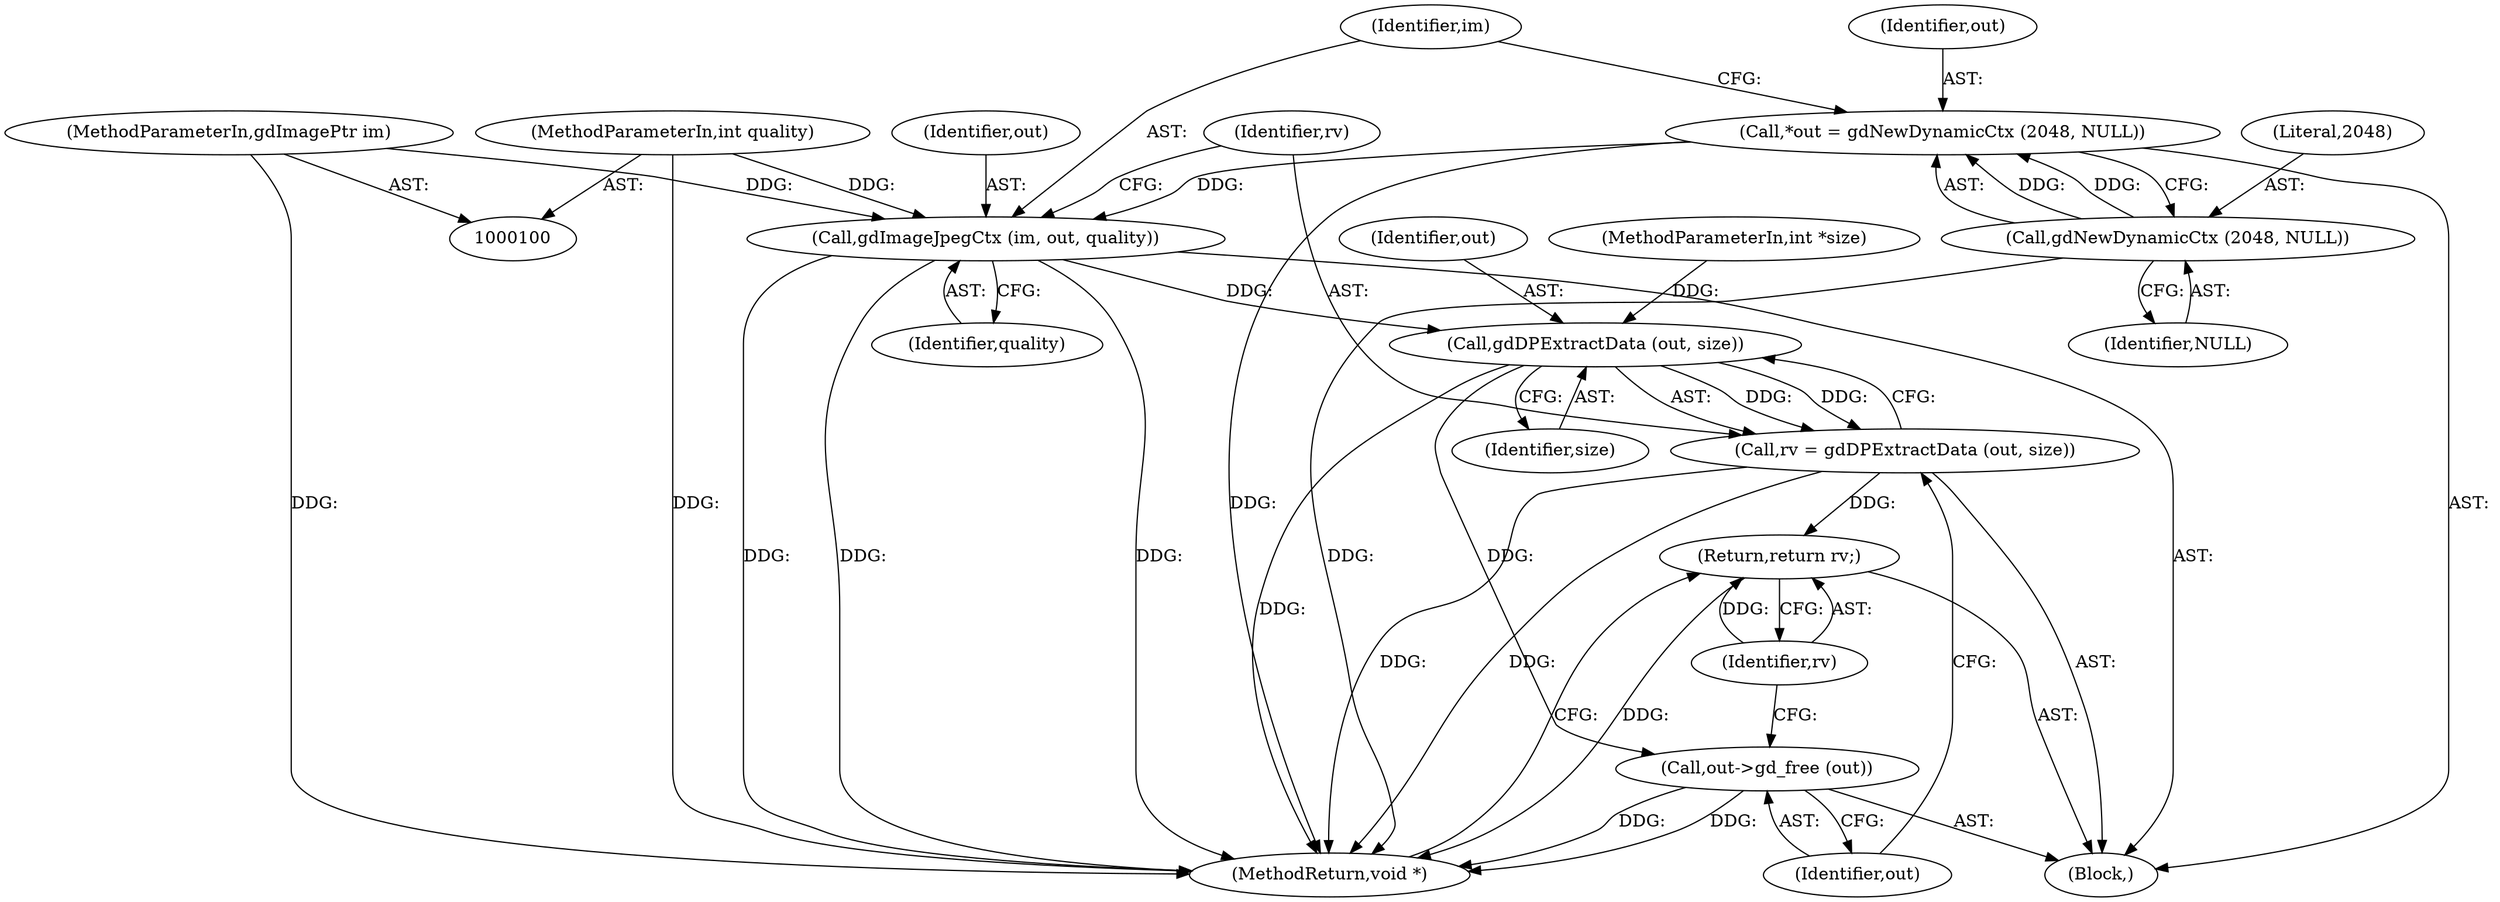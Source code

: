 digraph "1_php-src_089f7c0bc28d399b0420aa6ef058e4c1c120b2ae_2@pointer" {
"1000112" [label="(Call,gdImageJpegCtx (im, out, quality))"];
"1000101" [label="(MethodParameterIn,gdImagePtr im)"];
"1000107" [label="(Call,*out = gdNewDynamicCtx (2048, NULL))"];
"1000109" [label="(Call,gdNewDynamicCtx (2048, NULL))"];
"1000103" [label="(MethodParameterIn,int quality)"];
"1000118" [label="(Call,gdDPExtractData (out, size))"];
"1000116" [label="(Call,rv = gdDPExtractData (out, size))"];
"1000123" [label="(Return,return rv;)"];
"1000121" [label="(Call,out->gd_free (out))"];
"1000118" [label="(Call,gdDPExtractData (out, size))"];
"1000111" [label="(Identifier,NULL)"];
"1000113" [label="(Identifier,im)"];
"1000119" [label="(Identifier,out)"];
"1000114" [label="(Identifier,out)"];
"1000120" [label="(Identifier,size)"];
"1000125" [label="(MethodReturn,void *)"];
"1000103" [label="(MethodParameterIn,int quality)"];
"1000108" [label="(Identifier,out)"];
"1000122" [label="(Identifier,out)"];
"1000115" [label="(Identifier,quality)"];
"1000104" [label="(Block,)"];
"1000102" [label="(MethodParameterIn,int *size)"];
"1000117" [label="(Identifier,rv)"];
"1000110" [label="(Literal,2048)"];
"1000123" [label="(Return,return rv;)"];
"1000124" [label="(Identifier,rv)"];
"1000116" [label="(Call,rv = gdDPExtractData (out, size))"];
"1000107" [label="(Call,*out = gdNewDynamicCtx (2048, NULL))"];
"1000109" [label="(Call,gdNewDynamicCtx (2048, NULL))"];
"1000112" [label="(Call,gdImageJpegCtx (im, out, quality))"];
"1000121" [label="(Call,out->gd_free (out))"];
"1000101" [label="(MethodParameterIn,gdImagePtr im)"];
"1000112" -> "1000104"  [label="AST: "];
"1000112" -> "1000115"  [label="CFG: "];
"1000113" -> "1000112"  [label="AST: "];
"1000114" -> "1000112"  [label="AST: "];
"1000115" -> "1000112"  [label="AST: "];
"1000117" -> "1000112"  [label="CFG: "];
"1000112" -> "1000125"  [label="DDG: "];
"1000112" -> "1000125"  [label="DDG: "];
"1000112" -> "1000125"  [label="DDG: "];
"1000101" -> "1000112"  [label="DDG: "];
"1000107" -> "1000112"  [label="DDG: "];
"1000103" -> "1000112"  [label="DDG: "];
"1000112" -> "1000118"  [label="DDG: "];
"1000101" -> "1000100"  [label="AST: "];
"1000101" -> "1000125"  [label="DDG: "];
"1000107" -> "1000104"  [label="AST: "];
"1000107" -> "1000109"  [label="CFG: "];
"1000108" -> "1000107"  [label="AST: "];
"1000109" -> "1000107"  [label="AST: "];
"1000113" -> "1000107"  [label="CFG: "];
"1000107" -> "1000125"  [label="DDG: "];
"1000109" -> "1000107"  [label="DDG: "];
"1000109" -> "1000107"  [label="DDG: "];
"1000109" -> "1000111"  [label="CFG: "];
"1000110" -> "1000109"  [label="AST: "];
"1000111" -> "1000109"  [label="AST: "];
"1000109" -> "1000125"  [label="DDG: "];
"1000103" -> "1000100"  [label="AST: "];
"1000103" -> "1000125"  [label="DDG: "];
"1000118" -> "1000116"  [label="AST: "];
"1000118" -> "1000120"  [label="CFG: "];
"1000119" -> "1000118"  [label="AST: "];
"1000120" -> "1000118"  [label="AST: "];
"1000116" -> "1000118"  [label="CFG: "];
"1000118" -> "1000125"  [label="DDG: "];
"1000118" -> "1000116"  [label="DDG: "];
"1000118" -> "1000116"  [label="DDG: "];
"1000102" -> "1000118"  [label="DDG: "];
"1000118" -> "1000121"  [label="DDG: "];
"1000116" -> "1000104"  [label="AST: "];
"1000117" -> "1000116"  [label="AST: "];
"1000122" -> "1000116"  [label="CFG: "];
"1000116" -> "1000125"  [label="DDG: "];
"1000116" -> "1000125"  [label="DDG: "];
"1000116" -> "1000123"  [label="DDG: "];
"1000123" -> "1000104"  [label="AST: "];
"1000123" -> "1000124"  [label="CFG: "];
"1000124" -> "1000123"  [label="AST: "];
"1000125" -> "1000123"  [label="CFG: "];
"1000123" -> "1000125"  [label="DDG: "];
"1000124" -> "1000123"  [label="DDG: "];
"1000121" -> "1000104"  [label="AST: "];
"1000121" -> "1000122"  [label="CFG: "];
"1000122" -> "1000121"  [label="AST: "];
"1000124" -> "1000121"  [label="CFG: "];
"1000121" -> "1000125"  [label="DDG: "];
"1000121" -> "1000125"  [label="DDG: "];
}
